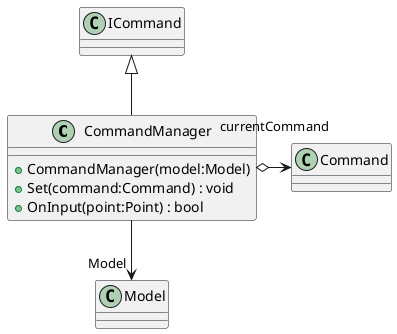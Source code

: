 @startuml
class CommandManager {
    + CommandManager(model:Model)
    + Set(command:Command) : void
    + OnInput(point:Point) : bool
}
ICommand <|-- CommandManager
CommandManager o-> "currentCommand" Command
CommandManager --> "Model" Model
@enduml
